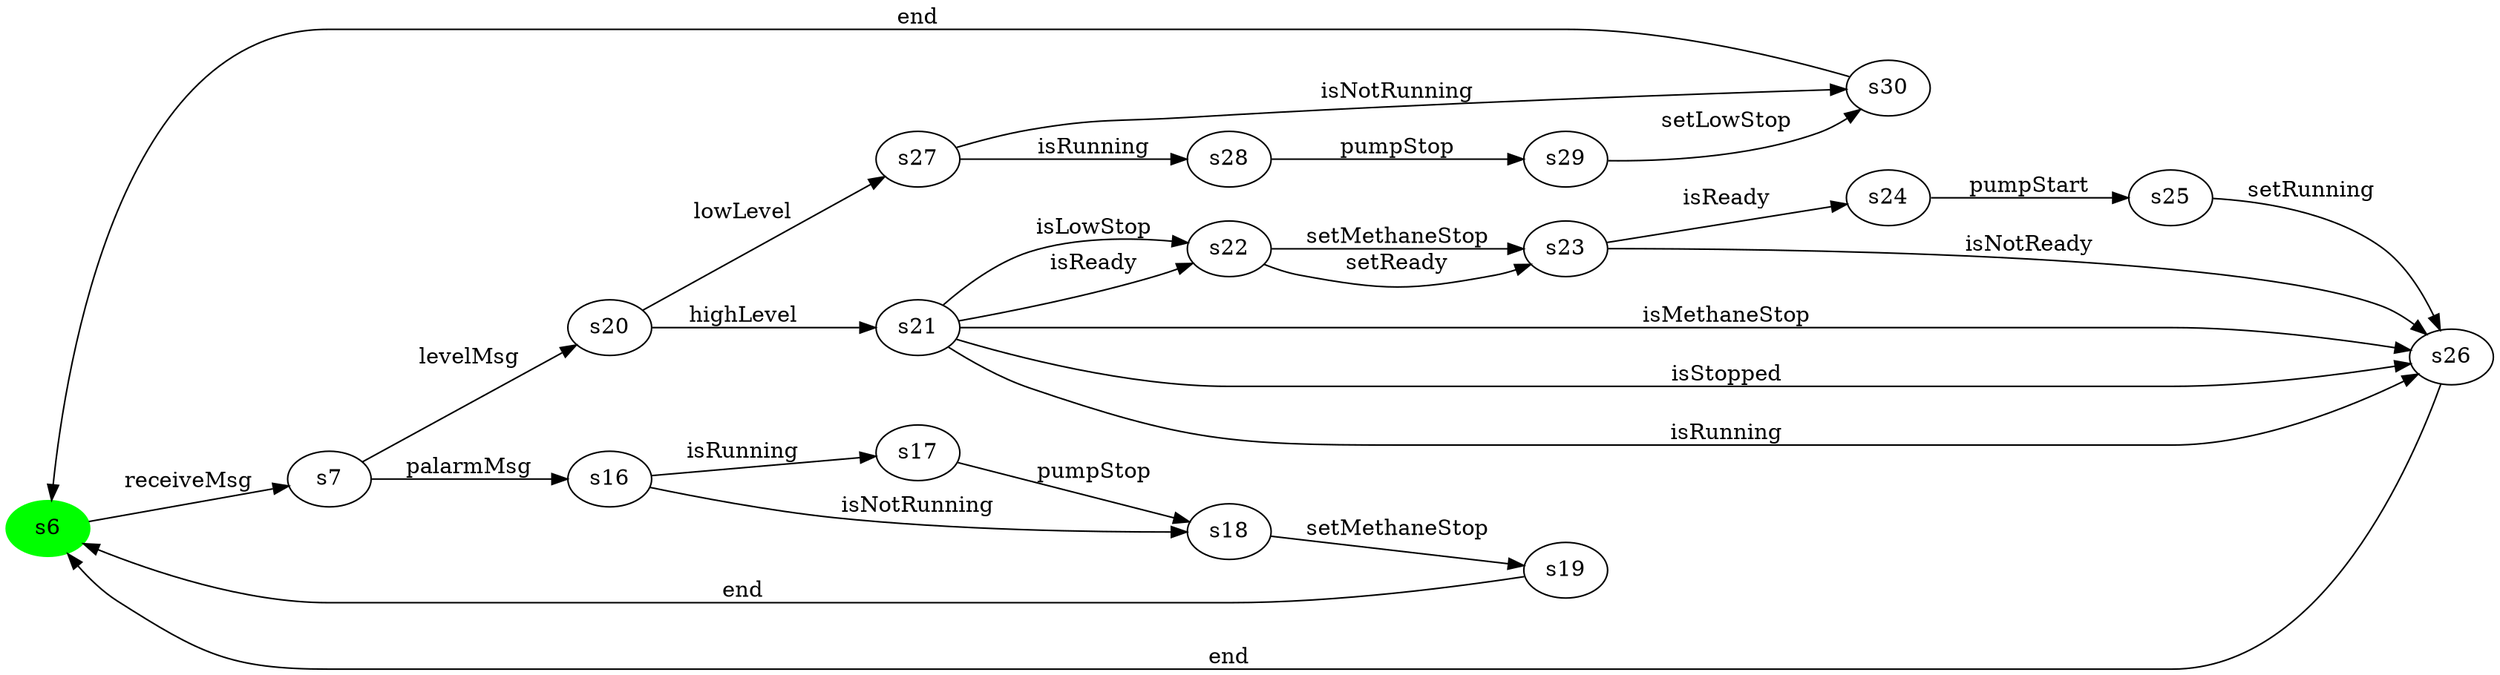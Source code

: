 digraph G {
rankdir=LR;
state0[ label = "s6", style=filled, color=green ];
state0 -> state1 [ label=" receiveMsg " ];
state1 [ label = "s7" ];
state1 -> state2 [ label=" palarmMsg " ];
state1 -> state3 [ label=" levelMsg " ];
state3 [ label = "s20" ];
state3 -> state4 [ label=" highLevel " ];
state3 -> state5 [ label=" lowLevel " ];
state6 [ label = "s30" ];
state6 -> state0 [ label=" end " ];
state7 [ label = "s22" ];
state7 -> state8 [ label=" setReady " ];
state7 -> state8 [ label=" setMethaneStop " ];
state4 [ label = "s21" ];
state4 -> state7 [ label=" isReady " ];
state4 -> state7 [ label=" isLowStop " ];
state4 -> state9 [ label=" isMethaneStop " ];
state4 -> state9 [ label=" isStopped " ];
state4 -> state9 [ label=" isRunning " ];
state10 [ label = "s24" ];
state10 -> state11 [ label=" pumpStart " ];
state8 [ label = "s23" ];
state8 -> state10 [ label=" isReady " ];
state8 -> state9 [ label=" isNotReady " ];
state9 [ label = "s26" ];
state9 -> state0 [ label=" end " ];
state11 [ label = "s25" ];
state11 -> state9 [ label=" setRunning " ];
state12 [ label = "s17" ];
state12 -> state13 [ label=" pumpStop " ];
state14 [ label = "s28" ];
state14 -> state15 [ label=" pumpStop " ];
state2 [ label = "s16" ];
state2 -> state12 [ label=" isRunning " ];
state2 -> state13 [ label=" isNotRunning " ];
state5 [ label = "s27" ];
state5 -> state14 [ label=" isRunning " ];
state5 -> state6 [ label=" isNotRunning " ];
state16 [ label = "s19" ];
state16 -> state0 [ label=" end " ];
state13 [ label = "s18" ];
state13 -> state16 [ label=" setMethaneStop " ];
state15 [ label = "s29" ];
state15 -> state6 [ label=" setLowStop " ];
}
